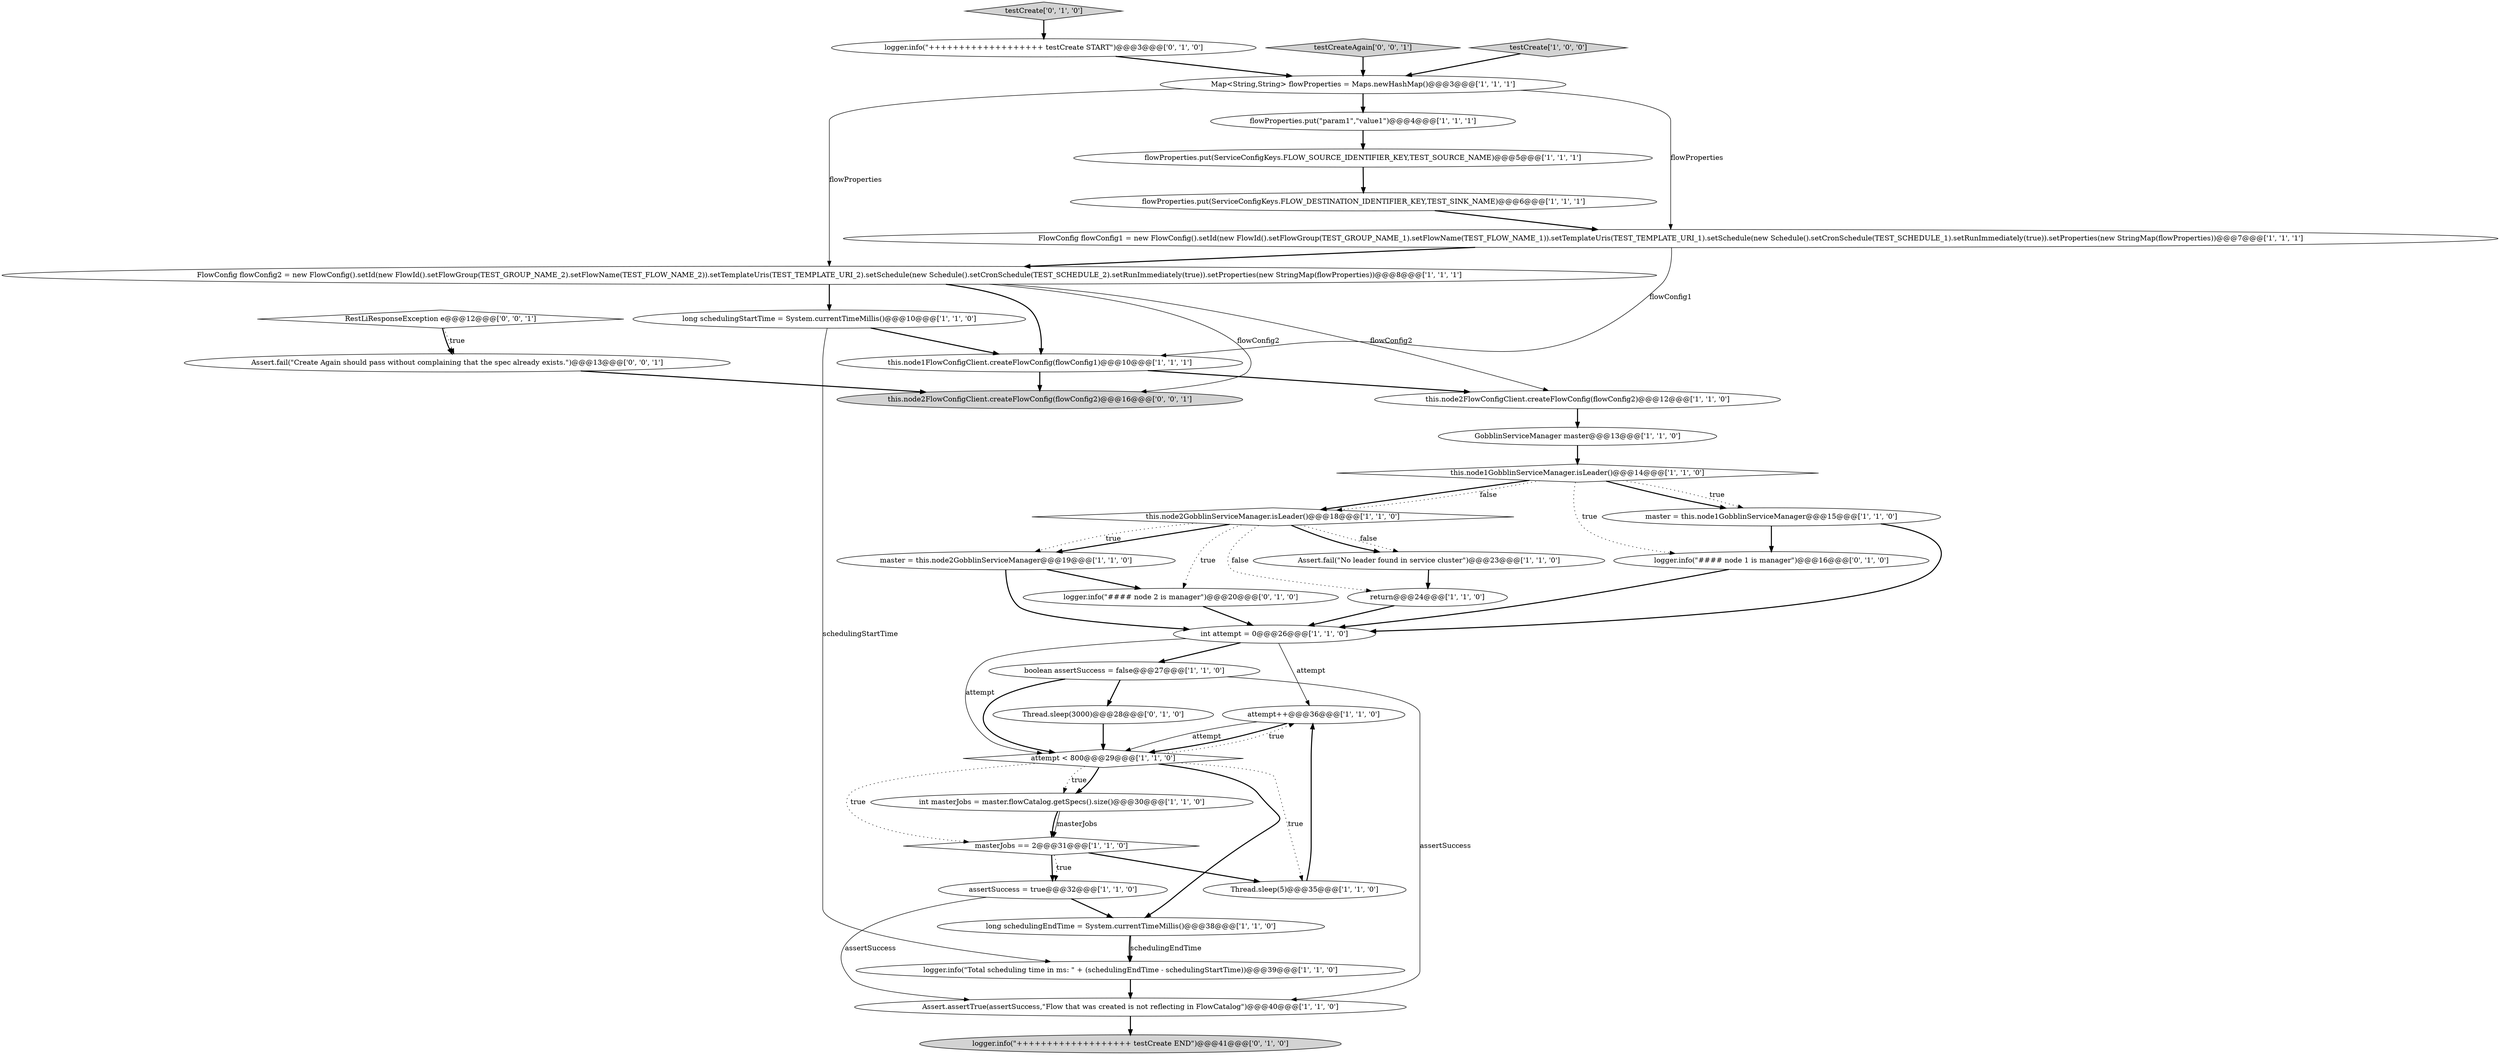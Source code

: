 digraph {
36 [style = filled, label = "this.node2FlowConfigClient.createFlowConfig(flowConfig2)@@@16@@@['0', '0', '1']", fillcolor = lightgray, shape = ellipse image = "AAA0AAABBB3BBB"];
25 [style = filled, label = "master = this.node2GobblinServiceManager@@@19@@@['1', '1', '0']", fillcolor = white, shape = ellipse image = "AAA0AAABBB1BBB"];
10 [style = filled, label = "Assert.assertTrue(assertSuccess,\"Flow that was created is not reflecting in FlowCatalog\")@@@40@@@['1', '1', '0']", fillcolor = white, shape = ellipse image = "AAA0AAABBB1BBB"];
27 [style = filled, label = "Thread.sleep(5)@@@35@@@['1', '1', '0']", fillcolor = white, shape = ellipse image = "AAA0AAABBB1BBB"];
33 [style = filled, label = "logger.info(\"+++++++++++++++++++ testCreate START\")@@@3@@@['0', '1', '0']", fillcolor = white, shape = ellipse image = "AAA1AAABBB2BBB"];
24 [style = filled, label = "master = this.node1GobblinServiceManager@@@15@@@['1', '1', '0']", fillcolor = white, shape = ellipse image = "AAA0AAABBB1BBB"];
28 [style = filled, label = "logger.info(\"+++++++++++++++++++ testCreate END\")@@@41@@@['0', '1', '0']", fillcolor = lightgray, shape = ellipse image = "AAA1AAABBB2BBB"];
7 [style = filled, label = "FlowConfig flowConfig2 = new FlowConfig().setId(new FlowId().setFlowGroup(TEST_GROUP_NAME_2).setFlowName(TEST_FLOW_NAME_2)).setTemplateUris(TEST_TEMPLATE_URI_2).setSchedule(new Schedule().setCronSchedule(TEST_SCHEDULE_2).setRunImmediately(true)).setProperties(new StringMap(flowProperties))@@@8@@@['1', '1', '1']", fillcolor = white, shape = ellipse image = "AAA0AAABBB1BBB"];
14 [style = filled, label = "long schedulingStartTime = System.currentTimeMillis()@@@10@@@['1', '1', '0']", fillcolor = white, shape = ellipse image = "AAA0AAABBB1BBB"];
3 [style = filled, label = "attempt++@@@36@@@['1', '1', '0']", fillcolor = white, shape = ellipse image = "AAA0AAABBB1BBB"];
19 [style = filled, label = "this.node1GobblinServiceManager.isLeader()@@@14@@@['1', '1', '0']", fillcolor = white, shape = diamond image = "AAA0AAABBB1BBB"];
32 [style = filled, label = "Thread.sleep(3000)@@@28@@@['0', '1', '0']", fillcolor = white, shape = ellipse image = "AAA1AAABBB2BBB"];
31 [style = filled, label = "testCreate['0', '1', '0']", fillcolor = lightgray, shape = diamond image = "AAA0AAABBB2BBB"];
5 [style = filled, label = "this.node2FlowConfigClient.createFlowConfig(flowConfig2)@@@12@@@['1', '1', '0']", fillcolor = white, shape = ellipse image = "AAA0AAABBB1BBB"];
9 [style = filled, label = "return@@@24@@@['1', '1', '0']", fillcolor = white, shape = ellipse image = "AAA0AAABBB1BBB"];
35 [style = filled, label = "RestLiResponseException e@@@12@@@['0', '0', '1']", fillcolor = white, shape = diamond image = "AAA0AAABBB3BBB"];
22 [style = filled, label = "assertSuccess = true@@@32@@@['1', '1', '0']", fillcolor = white, shape = ellipse image = "AAA0AAABBB1BBB"];
29 [style = filled, label = "logger.info(\"#### node 2 is manager\")@@@20@@@['0', '1', '0']", fillcolor = white, shape = ellipse image = "AAA1AAABBB2BBB"];
8 [style = filled, label = "Assert.fail(\"No leader found in service cluster\")@@@23@@@['1', '1', '0']", fillcolor = white, shape = ellipse image = "AAA0AAABBB1BBB"];
6 [style = filled, label = "logger.info(\"Total scheduling time in ms: \" + (schedulingEndTime - schedulingStartTime))@@@39@@@['1', '1', '0']", fillcolor = white, shape = ellipse image = "AAA0AAABBB1BBB"];
34 [style = filled, label = "testCreateAgain['0', '0', '1']", fillcolor = lightgray, shape = diamond image = "AAA0AAABBB3BBB"];
16 [style = filled, label = "masterJobs == 2@@@31@@@['1', '1', '0']", fillcolor = white, shape = diamond image = "AAA0AAABBB1BBB"];
21 [style = filled, label = "this.node2GobblinServiceManager.isLeader()@@@18@@@['1', '1', '0']", fillcolor = white, shape = diamond image = "AAA0AAABBB1BBB"];
37 [style = filled, label = "Assert.fail(\"Create Again should pass without complaining that the spec already exists.\")@@@13@@@['0', '0', '1']", fillcolor = white, shape = ellipse image = "AAA0AAABBB3BBB"];
23 [style = filled, label = "boolean assertSuccess = false@@@27@@@['1', '1', '0']", fillcolor = white, shape = ellipse image = "AAA0AAABBB1BBB"];
17 [style = filled, label = "int masterJobs = master.flowCatalog.getSpecs().size()@@@30@@@['1', '1', '0']", fillcolor = white, shape = ellipse image = "AAA0AAABBB1BBB"];
1 [style = filled, label = "int attempt = 0@@@26@@@['1', '1', '0']", fillcolor = white, shape = ellipse image = "AAA0AAABBB1BBB"];
18 [style = filled, label = "FlowConfig flowConfig1 = new FlowConfig().setId(new FlowId().setFlowGroup(TEST_GROUP_NAME_1).setFlowName(TEST_FLOW_NAME_1)).setTemplateUris(TEST_TEMPLATE_URI_1).setSchedule(new Schedule().setCronSchedule(TEST_SCHEDULE_1).setRunImmediately(true)).setProperties(new StringMap(flowProperties))@@@7@@@['1', '1', '1']", fillcolor = white, shape = ellipse image = "AAA0AAABBB1BBB"];
26 [style = filled, label = "flowProperties.put(\"param1\",\"value1\")@@@4@@@['1', '1', '1']", fillcolor = white, shape = ellipse image = "AAA0AAABBB1BBB"];
0 [style = filled, label = "GobblinServiceManager master@@@13@@@['1', '1', '0']", fillcolor = white, shape = ellipse image = "AAA0AAABBB1BBB"];
2 [style = filled, label = "long schedulingEndTime = System.currentTimeMillis()@@@38@@@['1', '1', '0']", fillcolor = white, shape = ellipse image = "AAA0AAABBB1BBB"];
15 [style = filled, label = "attempt < 800@@@29@@@['1', '1', '0']", fillcolor = white, shape = diamond image = "AAA0AAABBB1BBB"];
20 [style = filled, label = "flowProperties.put(ServiceConfigKeys.FLOW_SOURCE_IDENTIFIER_KEY,TEST_SOURCE_NAME)@@@5@@@['1', '1', '1']", fillcolor = white, shape = ellipse image = "AAA0AAABBB1BBB"];
11 [style = filled, label = "flowProperties.put(ServiceConfigKeys.FLOW_DESTINATION_IDENTIFIER_KEY,TEST_SINK_NAME)@@@6@@@['1', '1', '1']", fillcolor = white, shape = ellipse image = "AAA0AAABBB1BBB"];
30 [style = filled, label = "logger.info(\"#### node 1 is manager\")@@@16@@@['0', '1', '0']", fillcolor = white, shape = ellipse image = "AAA1AAABBB2BBB"];
13 [style = filled, label = "this.node1FlowConfigClient.createFlowConfig(flowConfig1)@@@10@@@['1', '1', '1']", fillcolor = white, shape = ellipse image = "AAA0AAABBB1BBB"];
4 [style = filled, label = "Map<String,String> flowProperties = Maps.newHashMap()@@@3@@@['1', '1', '1']", fillcolor = white, shape = ellipse image = "AAA0AAABBB1BBB"];
12 [style = filled, label = "testCreate['1', '0', '0']", fillcolor = lightgray, shape = diamond image = "AAA0AAABBB1BBB"];
22->2 [style = bold, label=""];
15->17 [style = dotted, label="true"];
16->22 [style = dotted, label="true"];
25->29 [style = bold, label=""];
23->32 [style = bold, label=""];
1->3 [style = solid, label="attempt"];
22->10 [style = solid, label="assertSuccess"];
8->9 [style = bold, label=""];
23->15 [style = bold, label=""];
15->27 [style = dotted, label="true"];
35->37 [style = dotted, label="true"];
33->4 [style = bold, label=""];
4->18 [style = solid, label="flowProperties"];
4->26 [style = bold, label=""];
18->7 [style = bold, label=""];
17->16 [style = solid, label="masterJobs"];
27->3 [style = bold, label=""];
21->8 [style = dotted, label="false"];
19->24 [style = dotted, label="true"];
26->20 [style = bold, label=""];
12->4 [style = bold, label=""];
14->6 [style = solid, label="schedulingStartTime"];
14->13 [style = bold, label=""];
7->36 [style = solid, label="flowConfig2"];
0->19 [style = bold, label=""];
21->8 [style = bold, label=""];
11->18 [style = bold, label=""];
1->15 [style = solid, label="attempt"];
16->22 [style = bold, label=""];
19->24 [style = bold, label=""];
1->23 [style = bold, label=""];
24->30 [style = bold, label=""];
10->28 [style = bold, label=""];
4->7 [style = solid, label="flowProperties"];
15->2 [style = bold, label=""];
25->1 [style = bold, label=""];
18->13 [style = solid, label="flowConfig1"];
24->1 [style = bold, label=""];
7->14 [style = bold, label=""];
6->10 [style = bold, label=""];
7->13 [style = bold, label=""];
21->25 [style = bold, label=""];
19->21 [style = bold, label=""];
37->36 [style = bold, label=""];
34->4 [style = bold, label=""];
5->0 [style = bold, label=""];
23->10 [style = solid, label="assertSuccess"];
3->15 [style = solid, label="attempt"];
35->37 [style = bold, label=""];
16->27 [style = bold, label=""];
7->5 [style = solid, label="flowConfig2"];
3->15 [style = bold, label=""];
21->9 [style = dotted, label="false"];
2->6 [style = bold, label=""];
15->16 [style = dotted, label="true"];
21->29 [style = dotted, label="true"];
19->21 [style = dotted, label="false"];
2->6 [style = solid, label="schedulingEndTime"];
30->1 [style = bold, label=""];
15->3 [style = dotted, label="true"];
29->1 [style = bold, label=""];
19->30 [style = dotted, label="true"];
13->36 [style = bold, label=""];
31->33 [style = bold, label=""];
17->16 [style = bold, label=""];
9->1 [style = bold, label=""];
32->15 [style = bold, label=""];
13->5 [style = bold, label=""];
21->25 [style = dotted, label="true"];
20->11 [style = bold, label=""];
15->17 [style = bold, label=""];
}
